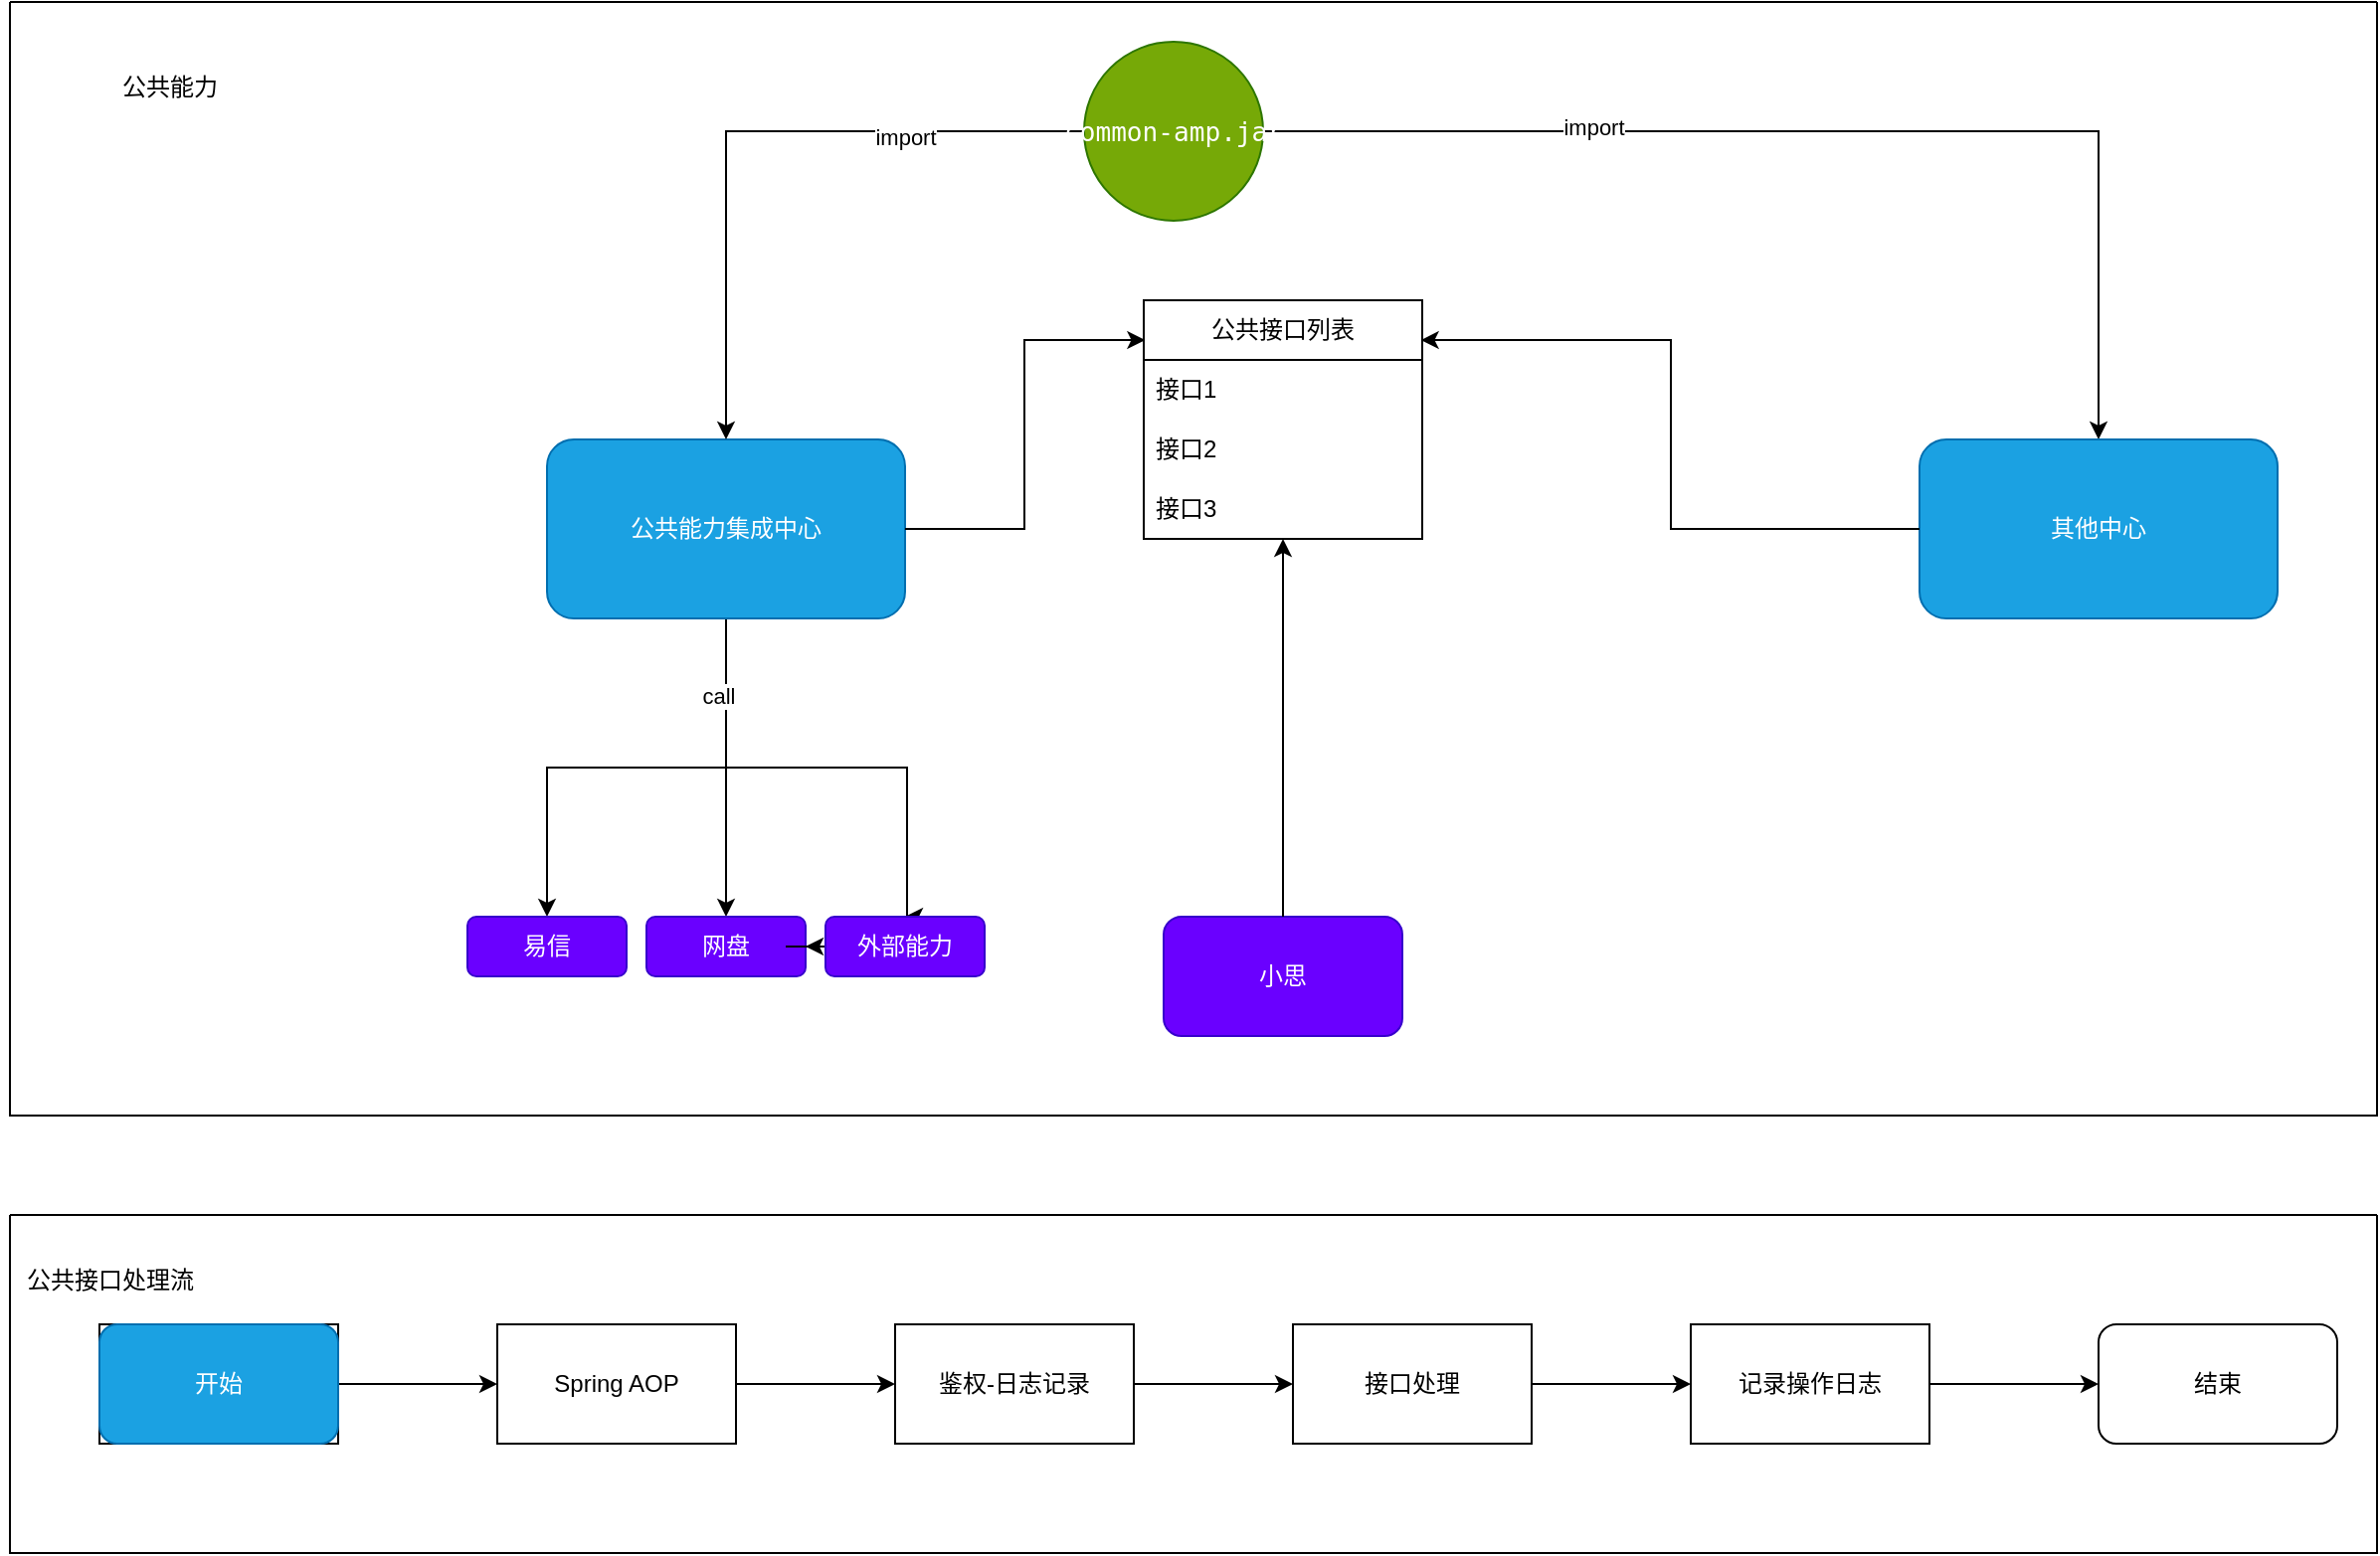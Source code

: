 <mxfile version="27.2.0">
  <diagram name="第 1 页" id="OIkFIWKnQtU86TWAm-5k">
    <mxGraphModel dx="2502" dy="690" grid="1" gridSize="10" guides="1" tooltips="1" connect="1" arrows="1" fold="1" page="1" pageScale="1" pageWidth="827" pageHeight="1169" math="0" shadow="0">
      <root>
        <mxCell id="0" />
        <mxCell id="1" parent="0" />
        <mxCell id="G6HZtC8FVuErmwx6eQUZ-12" value="" style="edgeStyle=orthogonalEdgeStyle;rounded=0;orthogonalLoop=1;jettySize=auto;html=1;" parent="1" source="G6HZtC8FVuErmwx6eQUZ-1" target="G6HZtC8FVuErmwx6eQUZ-11" edge="1">
          <mxGeometry relative="1" as="geometry" />
        </mxCell>
        <mxCell id="G6HZtC8FVuErmwx6eQUZ-13" style="edgeStyle=orthogonalEdgeStyle;rounded=0;orthogonalLoop=1;jettySize=auto;html=1;" parent="1" source="G6HZtC8FVuErmwx6eQUZ-1" edge="1">
          <mxGeometry relative="1" as="geometry">
            <mxPoint x="120" y="490" as="targetPoint" />
          </mxGeometry>
        </mxCell>
        <mxCell id="G6HZtC8FVuErmwx6eQUZ-14" style="edgeStyle=orthogonalEdgeStyle;rounded=0;orthogonalLoop=1;jettySize=auto;html=1;" parent="1" source="G6HZtC8FVuErmwx6eQUZ-1" edge="1">
          <mxGeometry relative="1" as="geometry">
            <mxPoint x="210" y="490" as="targetPoint" />
            <Array as="points">
              <mxPoint x="120" y="415" />
              <mxPoint x="211" y="415" />
            </Array>
          </mxGeometry>
        </mxCell>
        <mxCell id="G6HZtC8FVuErmwx6eQUZ-23" value="call" style="edgeLabel;html=1;align=center;verticalAlign=middle;resizable=0;points=[];" parent="G6HZtC8FVuErmwx6eQUZ-14" vertex="1" connectable="0">
          <mxGeometry x="-0.679" y="-4" relative="1" as="geometry">
            <mxPoint as="offset" />
          </mxGeometry>
        </mxCell>
        <mxCell id="G6HZtC8FVuErmwx6eQUZ-1" value="公共能力集成中心" style="rounded=1;whiteSpace=wrap;html=1;fillColor=#1ba1e2;fontColor=#ffffff;strokeColor=#006EAF;" parent="1" vertex="1">
          <mxGeometry x="30" y="250" width="180" height="90" as="geometry" />
        </mxCell>
        <mxCell id="G6HZtC8FVuErmwx6eQUZ-4" style="edgeStyle=orthogonalEdgeStyle;rounded=0;orthogonalLoop=1;jettySize=auto;html=1;entryX=0.5;entryY=0;entryDx=0;entryDy=0;" parent="1" source="G6HZtC8FVuErmwx6eQUZ-2" target="G6HZtC8FVuErmwx6eQUZ-1" edge="1">
          <mxGeometry relative="1" as="geometry" />
        </mxCell>
        <mxCell id="G6HZtC8FVuErmwx6eQUZ-19" value="import" style="edgeLabel;html=1;align=center;verticalAlign=middle;resizable=0;points=[];" parent="G6HZtC8FVuErmwx6eQUZ-4" vertex="1" connectable="0">
          <mxGeometry x="-0.459" y="3" relative="1" as="geometry">
            <mxPoint as="offset" />
          </mxGeometry>
        </mxCell>
        <mxCell id="G6HZtC8FVuErmwx6eQUZ-5" style="edgeStyle=orthogonalEdgeStyle;rounded=0;orthogonalLoop=1;jettySize=auto;html=1;exitX=1;exitY=0.5;exitDx=0;exitDy=0;entryX=0.5;entryY=0;entryDx=0;entryDy=0;" parent="1" source="G6HZtC8FVuErmwx6eQUZ-2" target="G6HZtC8FVuErmwx6eQUZ-8" edge="1">
          <mxGeometry relative="1" as="geometry">
            <mxPoint x="560" y="190" as="targetPoint" />
          </mxGeometry>
        </mxCell>
        <mxCell id="G6HZtC8FVuErmwx6eQUZ-20" value="import" style="edgeLabel;html=1;align=center;verticalAlign=middle;resizable=0;points=[];" parent="G6HZtC8FVuErmwx6eQUZ-5" vertex="1" connectable="0">
          <mxGeometry x="-0.424" y="2" relative="1" as="geometry">
            <mxPoint as="offset" />
          </mxGeometry>
        </mxCell>
        <mxCell id="G6HZtC8FVuErmwx6eQUZ-2" value="&lt;div&gt;&lt;pre style=&quot;&quot;&gt;&lt;font style=&quot;color: rgb(255, 255, 255);&quot; face=&quot;JetBrains Mono, monospace&quot;&gt;&lt;span style=&quot;font-size: 13.067px;&quot;&gt;common-amp.jar&lt;/span&gt;&lt;/font&gt;&lt;font style=&quot;color: rgb(255, 255, 255); background-color: light-dark(rgb(30, 31, 34), rgb(209, 210, 212));&quot; face=&quot;JetBrains Mono, monospace&quot;&gt;&lt;span style=&quot;font-size: 9.8pt;&quot;&gt;&lt;/span&gt;&lt;/font&gt;&lt;/pre&gt;&lt;/div&gt;" style="ellipse;whiteSpace=wrap;html=1;aspect=fixed;fillColor=#76A907;fontColor=#ffffff;strokeColor=#2D7600;" parent="1" vertex="1">
          <mxGeometry x="300" y="50" width="90" height="90" as="geometry" />
        </mxCell>
        <mxCell id="G6HZtC8FVuErmwx6eQUZ-8" value="其他中心" style="rounded=1;whiteSpace=wrap;html=1;fillColor=#1ba1e2;fontColor=#ffffff;strokeColor=#006EAF;" parent="1" vertex="1">
          <mxGeometry x="720" y="250" width="180" height="90" as="geometry" />
        </mxCell>
        <mxCell id="G6HZtC8FVuErmwx6eQUZ-11" value="易信" style="whiteSpace=wrap;html=1;rounded=1;fillColor=#6a00ff;fontColor=#ffffff;strokeColor=#3700CC;" parent="1" vertex="1">
          <mxGeometry x="-10" y="490" width="80" height="30" as="geometry" />
        </mxCell>
        <mxCell id="G6HZtC8FVuErmwx6eQUZ-21" value="网盘" style="whiteSpace=wrap;html=1;rounded=1;fillColor=#6a00ff;fontColor=#ffffff;strokeColor=#3700CC;" parent="1" vertex="1">
          <mxGeometry x="80" y="490" width="80" height="30" as="geometry" />
        </mxCell>
        <mxCell id="QDKsBJiWHmGXOYYynuJl-24" value="" style="edgeStyle=orthogonalEdgeStyle;rounded=0;orthogonalLoop=1;jettySize=auto;html=1;" edge="1" parent="1" source="G6HZtC8FVuErmwx6eQUZ-22" target="G6HZtC8FVuErmwx6eQUZ-21">
          <mxGeometry relative="1" as="geometry" />
        </mxCell>
        <mxCell id="G6HZtC8FVuErmwx6eQUZ-22" value="外部能力" style="whiteSpace=wrap;html=1;rounded=1;fillColor=#6a00ff;fontColor=#ffffff;strokeColor=#3700CC;" parent="1" vertex="1">
          <mxGeometry x="170" y="490" width="80" height="30" as="geometry" />
        </mxCell>
        <mxCell id="G6HZtC8FVuErmwx6eQUZ-24" value="公共接口列表" style="swimlane;fontStyle=0;childLayout=stackLayout;horizontal=1;startSize=30;horizontalStack=0;resizeParent=1;resizeParentMax=0;resizeLast=0;collapsible=1;marginBottom=0;whiteSpace=wrap;html=1;" parent="1" vertex="1">
          <mxGeometry x="330" y="180" width="140" height="120" as="geometry" />
        </mxCell>
        <mxCell id="G6HZtC8FVuErmwx6eQUZ-25" value="接口1" style="text;strokeColor=none;fillColor=none;align=left;verticalAlign=middle;spacingLeft=4;spacingRight=4;overflow=hidden;points=[[0,0.5],[1,0.5]];portConstraint=eastwest;rotatable=0;whiteSpace=wrap;html=1;" parent="G6HZtC8FVuErmwx6eQUZ-24" vertex="1">
          <mxGeometry y="30" width="140" height="30" as="geometry" />
        </mxCell>
        <mxCell id="G6HZtC8FVuErmwx6eQUZ-26" value="接口2" style="text;strokeColor=none;fillColor=none;align=left;verticalAlign=middle;spacingLeft=4;spacingRight=4;overflow=hidden;points=[[0,0.5],[1,0.5]];portConstraint=eastwest;rotatable=0;whiteSpace=wrap;html=1;" parent="G6HZtC8FVuErmwx6eQUZ-24" vertex="1">
          <mxGeometry y="60" width="140" height="30" as="geometry" />
        </mxCell>
        <mxCell id="G6HZtC8FVuErmwx6eQUZ-27" value="接口3" style="text;strokeColor=none;fillColor=none;align=left;verticalAlign=middle;spacingLeft=4;spacingRight=4;overflow=hidden;points=[[0,0.5],[1,0.5]];portConstraint=eastwest;rotatable=0;whiteSpace=wrap;html=1;" parent="G6HZtC8FVuErmwx6eQUZ-24" vertex="1">
          <mxGeometry y="90" width="140" height="30" as="geometry" />
        </mxCell>
        <mxCell id="QDKsBJiWHmGXOYYynuJl-2" style="edgeStyle=orthogonalEdgeStyle;rounded=0;orthogonalLoop=1;jettySize=auto;html=1;entryX=0.005;entryY=0.167;entryDx=0;entryDy=0;entryPerimeter=0;" edge="1" parent="1" source="G6HZtC8FVuErmwx6eQUZ-1" target="G6HZtC8FVuErmwx6eQUZ-24">
          <mxGeometry relative="1" as="geometry" />
        </mxCell>
        <mxCell id="QDKsBJiWHmGXOYYynuJl-3" style="edgeStyle=orthogonalEdgeStyle;rounded=0;orthogonalLoop=1;jettySize=auto;html=1;entryX=0.995;entryY=0.167;entryDx=0;entryDy=0;entryPerimeter=0;" edge="1" parent="1" source="G6HZtC8FVuErmwx6eQUZ-8" target="G6HZtC8FVuErmwx6eQUZ-24">
          <mxGeometry relative="1" as="geometry" />
        </mxCell>
        <mxCell id="QDKsBJiWHmGXOYYynuJl-5" value="" style="swimlane;startSize=0;" vertex="1" parent="1">
          <mxGeometry x="-240" y="30" width="1190" height="560" as="geometry" />
        </mxCell>
        <mxCell id="G6HZtC8FVuErmwx6eQUZ-6" value="小思" style="whiteSpace=wrap;html=1;rounded=1;fillColor=#6a00ff;fontColor=#ffffff;strokeColor=#3700CC;" parent="QDKsBJiWHmGXOYYynuJl-5" vertex="1">
          <mxGeometry x="580" y="460" width="120" height="60" as="geometry" />
        </mxCell>
        <mxCell id="QDKsBJiWHmGXOYYynuJl-6" style="edgeStyle=orthogonalEdgeStyle;rounded=0;orthogonalLoop=1;jettySize=auto;html=1;" edge="1" parent="1" source="G6HZtC8FVuErmwx6eQUZ-6" target="G6HZtC8FVuErmwx6eQUZ-24">
          <mxGeometry relative="1" as="geometry" />
        </mxCell>
        <mxCell id="QDKsBJiWHmGXOYYynuJl-7" value="公共能力" style="text;html=1;align=center;verticalAlign=middle;resizable=0;points=[];autosize=1;strokeColor=none;fillColor=none;" vertex="1" parent="1">
          <mxGeometry x="-195" y="58" width="70" height="30" as="geometry" />
        </mxCell>
        <mxCell id="QDKsBJiWHmGXOYYynuJl-8" value="" style="swimlane;startSize=0;" vertex="1" parent="1">
          <mxGeometry x="-240" y="640" width="1190" height="170" as="geometry" />
        </mxCell>
        <mxCell id="QDKsBJiWHmGXOYYynuJl-14" value="" style="edgeStyle=orthogonalEdgeStyle;rounded=0;orthogonalLoop=1;jettySize=auto;html=1;" edge="1" parent="QDKsBJiWHmGXOYYynuJl-8" source="QDKsBJiWHmGXOYYynuJl-12" target="QDKsBJiWHmGXOYYynuJl-13">
          <mxGeometry relative="1" as="geometry" />
        </mxCell>
        <mxCell id="QDKsBJiWHmGXOYYynuJl-12" value="入口" style="rounded=0;whiteSpace=wrap;html=1;" vertex="1" parent="QDKsBJiWHmGXOYYynuJl-8">
          <mxGeometry x="45" y="55" width="120" height="60" as="geometry" />
        </mxCell>
        <mxCell id="QDKsBJiWHmGXOYYynuJl-16" value="" style="edgeStyle=orthogonalEdgeStyle;rounded=0;orthogonalLoop=1;jettySize=auto;html=1;" edge="1" parent="QDKsBJiWHmGXOYYynuJl-8" source="QDKsBJiWHmGXOYYynuJl-13" target="QDKsBJiWHmGXOYYynuJl-15">
          <mxGeometry relative="1" as="geometry" />
        </mxCell>
        <mxCell id="QDKsBJiWHmGXOYYynuJl-13" value="Spring AOP" style="whiteSpace=wrap;html=1;rounded=0;" vertex="1" parent="QDKsBJiWHmGXOYYynuJl-8">
          <mxGeometry x="245" y="55" width="120" height="60" as="geometry" />
        </mxCell>
        <mxCell id="QDKsBJiWHmGXOYYynuJl-18" value="" style="edgeStyle=orthogonalEdgeStyle;rounded=0;orthogonalLoop=1;jettySize=auto;html=1;" edge="1" parent="QDKsBJiWHmGXOYYynuJl-8" source="QDKsBJiWHmGXOYYynuJl-15" target="QDKsBJiWHmGXOYYynuJl-17">
          <mxGeometry relative="1" as="geometry" />
        </mxCell>
        <mxCell id="QDKsBJiWHmGXOYYynuJl-15" value="鉴权-日志记录" style="whiteSpace=wrap;html=1;rounded=0;" vertex="1" parent="QDKsBJiWHmGXOYYynuJl-8">
          <mxGeometry x="445" y="55" width="120" height="60" as="geometry" />
        </mxCell>
        <mxCell id="QDKsBJiWHmGXOYYynuJl-20" value="" style="edgeStyle=orthogonalEdgeStyle;rounded=0;orthogonalLoop=1;jettySize=auto;html=1;" edge="1" parent="QDKsBJiWHmGXOYYynuJl-8" source="QDKsBJiWHmGXOYYynuJl-17" target="QDKsBJiWHmGXOYYynuJl-19">
          <mxGeometry relative="1" as="geometry" />
        </mxCell>
        <mxCell id="QDKsBJiWHmGXOYYynuJl-17" value="接口处理" style="whiteSpace=wrap;html=1;rounded=0;" vertex="1" parent="QDKsBJiWHmGXOYYynuJl-8">
          <mxGeometry x="645" y="55" width="120" height="60" as="geometry" />
        </mxCell>
        <mxCell id="QDKsBJiWHmGXOYYynuJl-22" style="edgeStyle=orthogonalEdgeStyle;rounded=0;orthogonalLoop=1;jettySize=auto;html=1;" edge="1" parent="QDKsBJiWHmGXOYYynuJl-8" source="QDKsBJiWHmGXOYYynuJl-19" target="QDKsBJiWHmGXOYYynuJl-21">
          <mxGeometry relative="1" as="geometry" />
        </mxCell>
        <mxCell id="QDKsBJiWHmGXOYYynuJl-19" value="记录操作日志" style="whiteSpace=wrap;html=1;rounded=0;" vertex="1" parent="QDKsBJiWHmGXOYYynuJl-8">
          <mxGeometry x="845" y="55" width="120" height="60" as="geometry" />
        </mxCell>
        <mxCell id="QDKsBJiWHmGXOYYynuJl-21" value="结束" style="rounded=1;whiteSpace=wrap;html=1;" vertex="1" parent="QDKsBJiWHmGXOYYynuJl-8">
          <mxGeometry x="1050" y="55" width="120" height="60" as="geometry" />
        </mxCell>
        <mxCell id="QDKsBJiWHmGXOYYynuJl-23" value="开始" style="rounded=1;whiteSpace=wrap;html=1;fillColor=#1ba1e2;fontColor=#ffffff;strokeColor=#006EAF;" vertex="1" parent="QDKsBJiWHmGXOYYynuJl-8">
          <mxGeometry x="45" y="55" width="120" height="60" as="geometry" />
        </mxCell>
        <mxCell id="QDKsBJiWHmGXOYYynuJl-11" value="公共接口处理流" style="text;html=1;align=center;verticalAlign=middle;resizable=0;points=[];autosize=1;strokeColor=none;fillColor=none;" vertex="1" parent="1">
          <mxGeometry x="-245" y="658" width="110" height="30" as="geometry" />
        </mxCell>
      </root>
    </mxGraphModel>
  </diagram>
</mxfile>
